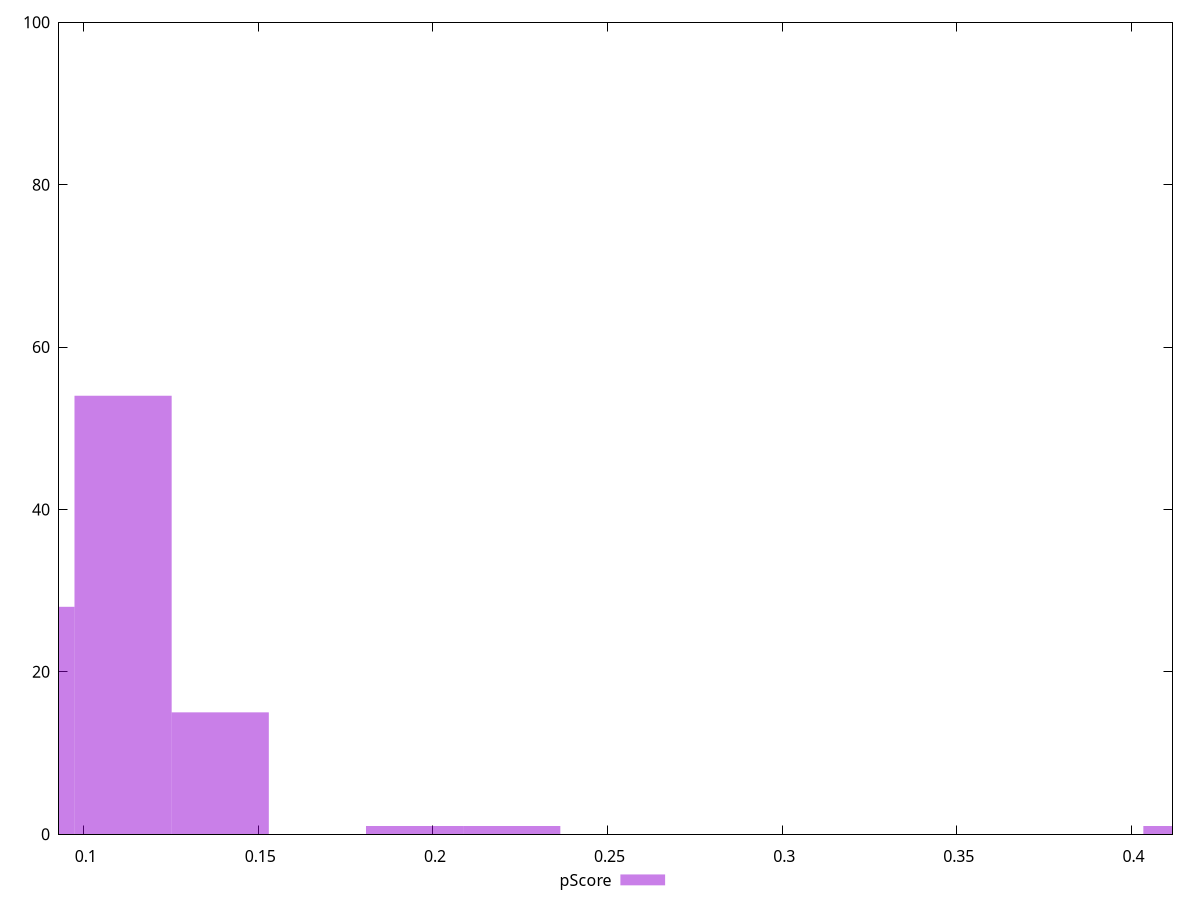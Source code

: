 reset

$pScore <<EOF
0.222573794240165 1
0.1112868971200825 54
0.19475206996014438 1
0.08346517284006187 28
0.1391086214001031 15
0.41732586420030937 1
EOF

set key outside below
set boxwidth 0.027821724280020624
set xrange [0.09294117647058825:0.4117647058823529]
set yrange [0:100]
set trange [0:100]
set style fill transparent solid 0.5 noborder
set terminal svg size 640, 490 enhanced background rgb 'white'
set output "reports/report_00030_2021-02-24T20-42-31.540Z/unused-javascript/samples/astro/pScore/histogram.svg"

plot $pScore title "pScore" with boxes

reset
